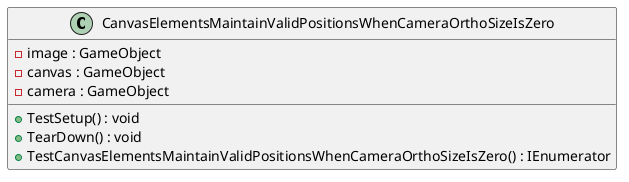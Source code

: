 @startuml
class CanvasElementsMaintainValidPositionsWhenCameraOrthoSizeIsZero {
    - image : GameObject
    - canvas : GameObject
    - camera : GameObject
    + TestSetup() : void
    + TearDown() : void
    + TestCanvasElementsMaintainValidPositionsWhenCameraOrthoSizeIsZero() : IEnumerator
}
@enduml
